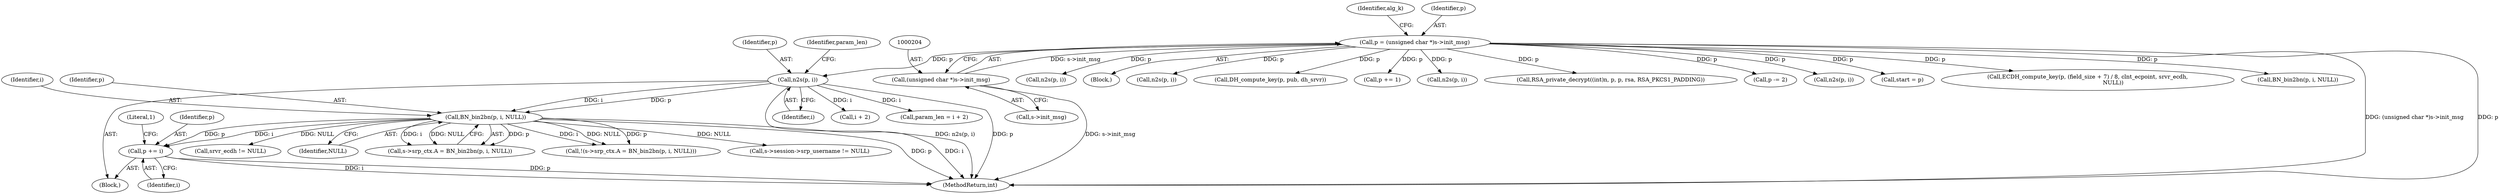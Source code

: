 digraph "0_openssl_3c66a669dfc7b3792f7af0758ea26fe8502ce70c@pointer" {
"1001927" [label="(Call,p += i)"];
"1001829" [label="(Call,BN_bin2bn(p, i, NULL))"];
"1001801" [label="(Call,n2s(p, i))"];
"1000201" [label="(Call,p = (unsigned char *)s->init_msg)"];
"1000203" [label="(Call,(unsigned char *)s->init_msg)"];
"1000847" [label="(Call,n2s(p, i))"];
"1001805" [label="(Identifier,param_len)"];
"1000143" [label="(Block,)"];
"1001823" [label="(Call,s->srp_ctx.A = BN_bin2bn(p, i, NULL))"];
"1001566" [label="(Call,n2s(p, i))"];
"1001802" [label="(Identifier,p)"];
"1001803" [label="(Identifier,i)"];
"1000205" [label="(Call,s->init_msg)"];
"1000740" [label="(Call,DH_compute_key(p, pub, dh_srvr))"];
"1002135" [label="(Literal,1)"];
"1002147" [label="(Call,srvr_ecdh != NULL)"];
"1001831" [label="(Identifier,i)"];
"1001423" [label="(Call,p += 1)"];
"1000532" [label="(Call,n2s(p, i))"];
"1001832" [label="(Identifier,NULL)"];
"1000203" [label="(Call,(unsigned char *)s->init_msg)"];
"1001801" [label="(Call,n2s(p, i))"];
"1000385" [label="(Call,RSA_private_decrypt((int)n, p, p, rsa, RSA_PKCS1_PADDING))"];
"1000575" [label="(Call,p -= 2)"];
"1001799" [label="(Block,)"];
"1001927" [label="(Call,p += i)"];
"1001829" [label="(Call,BN_bin2bn(p, i, NULL))"];
"1002162" [label="(MethodReturn,int)"];
"1001830" [label="(Identifier,p)"];
"1001806" [label="(Call,i + 2)"];
"1000209" [label="(Identifier,alg_k)"];
"1001822" [label="(Call,!(s->srp_ctx.A = BN_bin2bn(p, i, NULL)))"];
"1000330" [label="(Call,n2s(p, i))"];
"1002055" [label="(Call,start = p)"];
"1001475" [label="(Call,ECDH_compute_key(p, (field_size + 7) / 8, clnt_ecpoint, srvr_ecdh,\n                             NULL))"];
"1001804" [label="(Call,param_len = i + 2)"];
"1000202" [label="(Identifier,p)"];
"1000725" [label="(Call,BN_bin2bn(p, i, NULL))"];
"1000201" [label="(Call,p = (unsigned char *)s->init_msg)"];
"1001929" [label="(Identifier,i)"];
"1001928" [label="(Identifier,p)"];
"1001868" [label="(Call,s->session->srp_username != NULL)"];
"1001927" -> "1001799"  [label="AST: "];
"1001927" -> "1001929"  [label="CFG: "];
"1001928" -> "1001927"  [label="AST: "];
"1001929" -> "1001927"  [label="AST: "];
"1002135" -> "1001927"  [label="CFG: "];
"1001927" -> "1002162"  [label="DDG: i"];
"1001927" -> "1002162"  [label="DDG: p"];
"1001829" -> "1001927"  [label="DDG: i"];
"1001829" -> "1001927"  [label="DDG: p"];
"1001829" -> "1001823"  [label="AST: "];
"1001829" -> "1001832"  [label="CFG: "];
"1001830" -> "1001829"  [label="AST: "];
"1001831" -> "1001829"  [label="AST: "];
"1001832" -> "1001829"  [label="AST: "];
"1001823" -> "1001829"  [label="CFG: "];
"1001829" -> "1002162"  [label="DDG: p"];
"1001829" -> "1002162"  [label="DDG: i"];
"1001829" -> "1001822"  [label="DDG: p"];
"1001829" -> "1001822"  [label="DDG: i"];
"1001829" -> "1001822"  [label="DDG: NULL"];
"1001829" -> "1001823"  [label="DDG: p"];
"1001829" -> "1001823"  [label="DDG: i"];
"1001829" -> "1001823"  [label="DDG: NULL"];
"1001801" -> "1001829"  [label="DDG: p"];
"1001801" -> "1001829"  [label="DDG: i"];
"1001829" -> "1001868"  [label="DDG: NULL"];
"1001829" -> "1002147"  [label="DDG: NULL"];
"1001801" -> "1001799"  [label="AST: "];
"1001801" -> "1001803"  [label="CFG: "];
"1001802" -> "1001801"  [label="AST: "];
"1001803" -> "1001801"  [label="AST: "];
"1001805" -> "1001801"  [label="CFG: "];
"1001801" -> "1002162"  [label="DDG: n2s(p, i)"];
"1001801" -> "1002162"  [label="DDG: p"];
"1000201" -> "1001801"  [label="DDG: p"];
"1001801" -> "1001804"  [label="DDG: i"];
"1001801" -> "1001806"  [label="DDG: i"];
"1000201" -> "1000143"  [label="AST: "];
"1000201" -> "1000203"  [label="CFG: "];
"1000202" -> "1000201"  [label="AST: "];
"1000203" -> "1000201"  [label="AST: "];
"1000209" -> "1000201"  [label="CFG: "];
"1000201" -> "1002162"  [label="DDG: (unsigned char *)s->init_msg"];
"1000201" -> "1002162"  [label="DDG: p"];
"1000203" -> "1000201"  [label="DDG: s->init_msg"];
"1000201" -> "1000330"  [label="DDG: p"];
"1000201" -> "1000385"  [label="DDG: p"];
"1000201" -> "1000532"  [label="DDG: p"];
"1000201" -> "1000575"  [label="DDG: p"];
"1000201" -> "1000725"  [label="DDG: p"];
"1000201" -> "1000740"  [label="DDG: p"];
"1000201" -> "1000847"  [label="DDG: p"];
"1000201" -> "1001423"  [label="DDG: p"];
"1000201" -> "1001475"  [label="DDG: p"];
"1000201" -> "1001566"  [label="DDG: p"];
"1000201" -> "1002055"  [label="DDG: p"];
"1000203" -> "1000205"  [label="CFG: "];
"1000204" -> "1000203"  [label="AST: "];
"1000205" -> "1000203"  [label="AST: "];
"1000203" -> "1002162"  [label="DDG: s->init_msg"];
}
